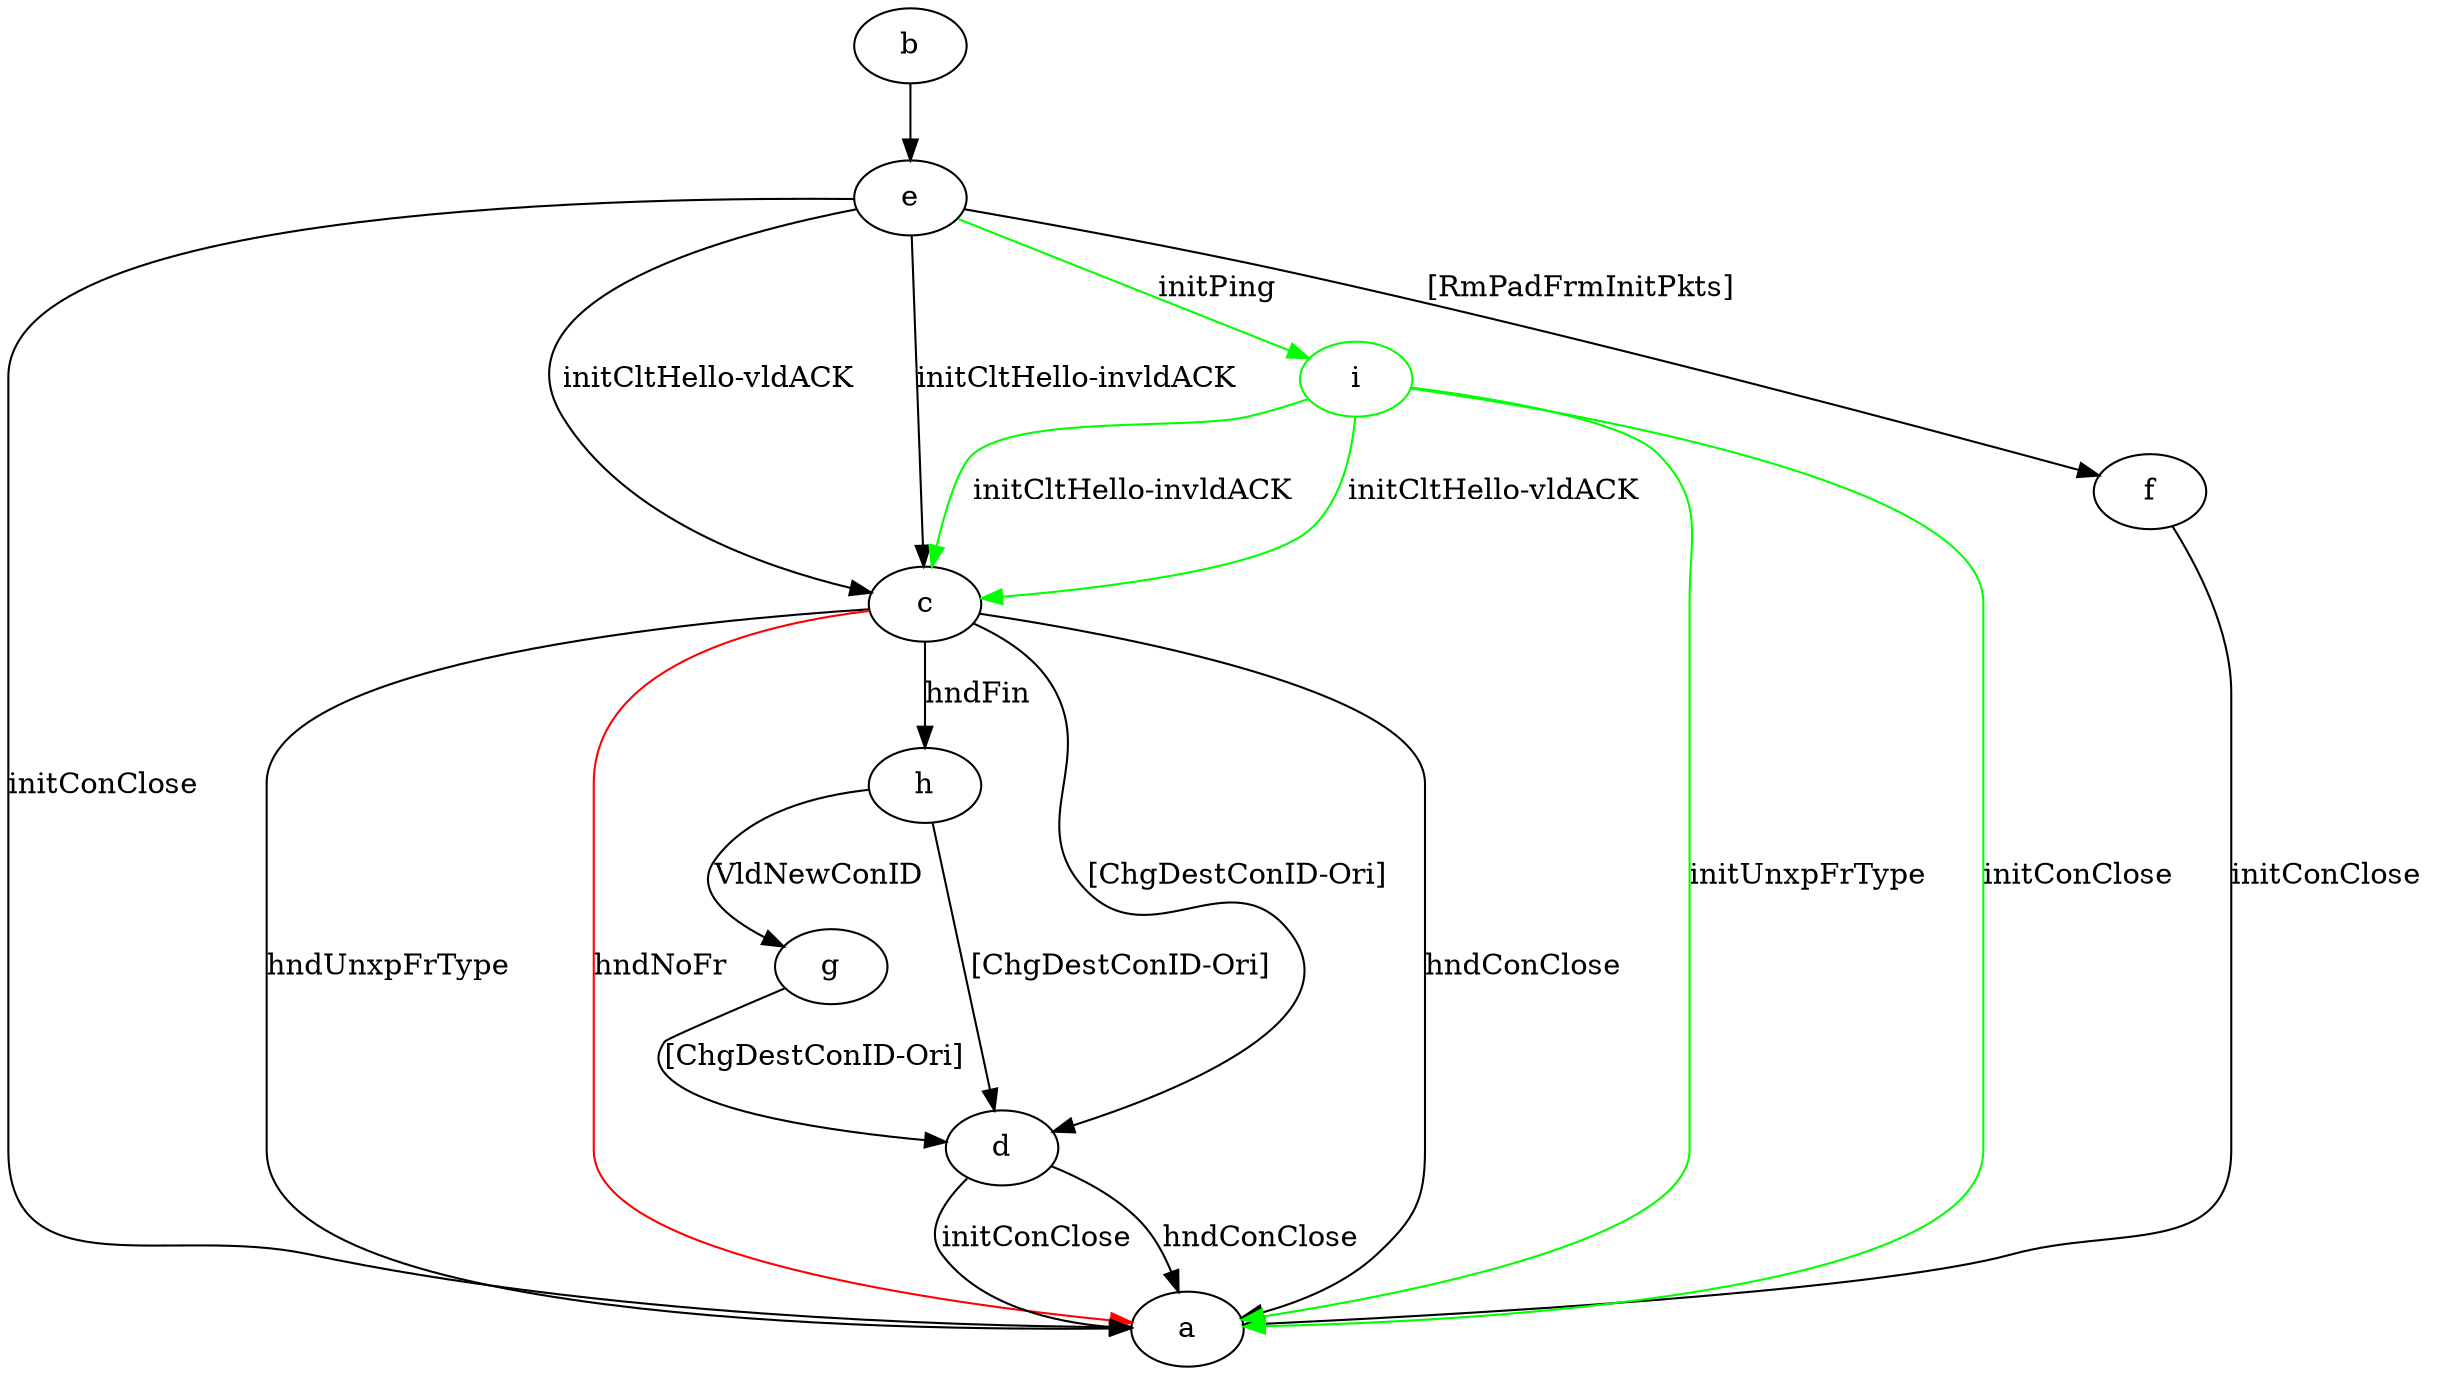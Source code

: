 digraph "" {
	b -> e	[key=0];
	c -> a	[key=0,
		label="hndConClose "];
	c -> a	[key=1,
		label="hndUnxpFrType "];
	c -> a	[key=2,
		color=red,
		label="hndNoFr "];
	c -> d	[key=0,
		label="[ChgDestConID-Ori] "];
	c -> h	[key=0,
		label="hndFin "];
	d -> a	[key=0,
		label="initConClose "];
	d -> a	[key=1,
		label="hndConClose "];
	e -> a	[key=0,
		label="initConClose "];
	e -> c	[key=0,
		label="initCltHello-vldACK "];
	e -> c	[key=1,
		label="initCltHello-invldACK "];
	e -> f	[key=0,
		label="[RmPadFrmInitPkts] "];
	i	[color=green];
	e -> i	[key=0,
		color=green,
		label="initPing "];
	f -> a	[key=0,
		label="initConClose "];
	g -> d	[key=0,
		label="[ChgDestConID-Ori] "];
	h -> d	[key=0,
		label="[ChgDestConID-Ori] "];
	h -> g	[key=0,
		label="VldNewConID "];
	i -> a	[key=0,
		color=green,
		label="initConClose "];
	i -> a	[key=1,
		color=green,
		label="initUnxpFrType "];
	i -> c	[key=0,
		color=green,
		label="initCltHello-vldACK "];
	i -> c	[key=1,
		color=green,
		label="initCltHello-invldACK "];
}
